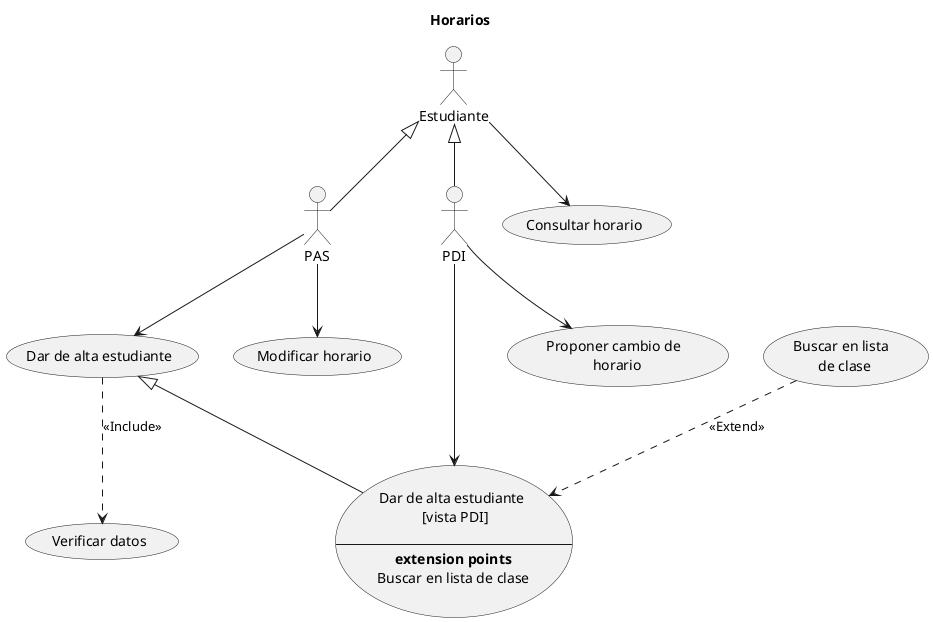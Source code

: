 @startuml horarios

title Horarios

:Estudiante: as A1
:PAS: as A2
:PDI: as A3

(Buscar en lista \n de clase) as UC1
(Consultar horario) as UC2
(Dar de alta estudiante) as UC3
usecase UC4 as "Dar de alta estudiante \n [vista PDI]

--
**extension points**
Buscar en lista de clase"
(Modificar horario) as UC5
(Proponer cambio de \n horario) as UC6
(Verificar datos) as UC7

A1 --> UC2
A2 --> UC3
A2 --> UC5
A3 --> UC4
A3 --> UC6

A1 <|-- A2
A1 <|-- A3
UC3 <|-- UC4

UC1 ..> UC4 : <<Extend>>

UC3 ..> UC7 : <<Include>>

@enduml